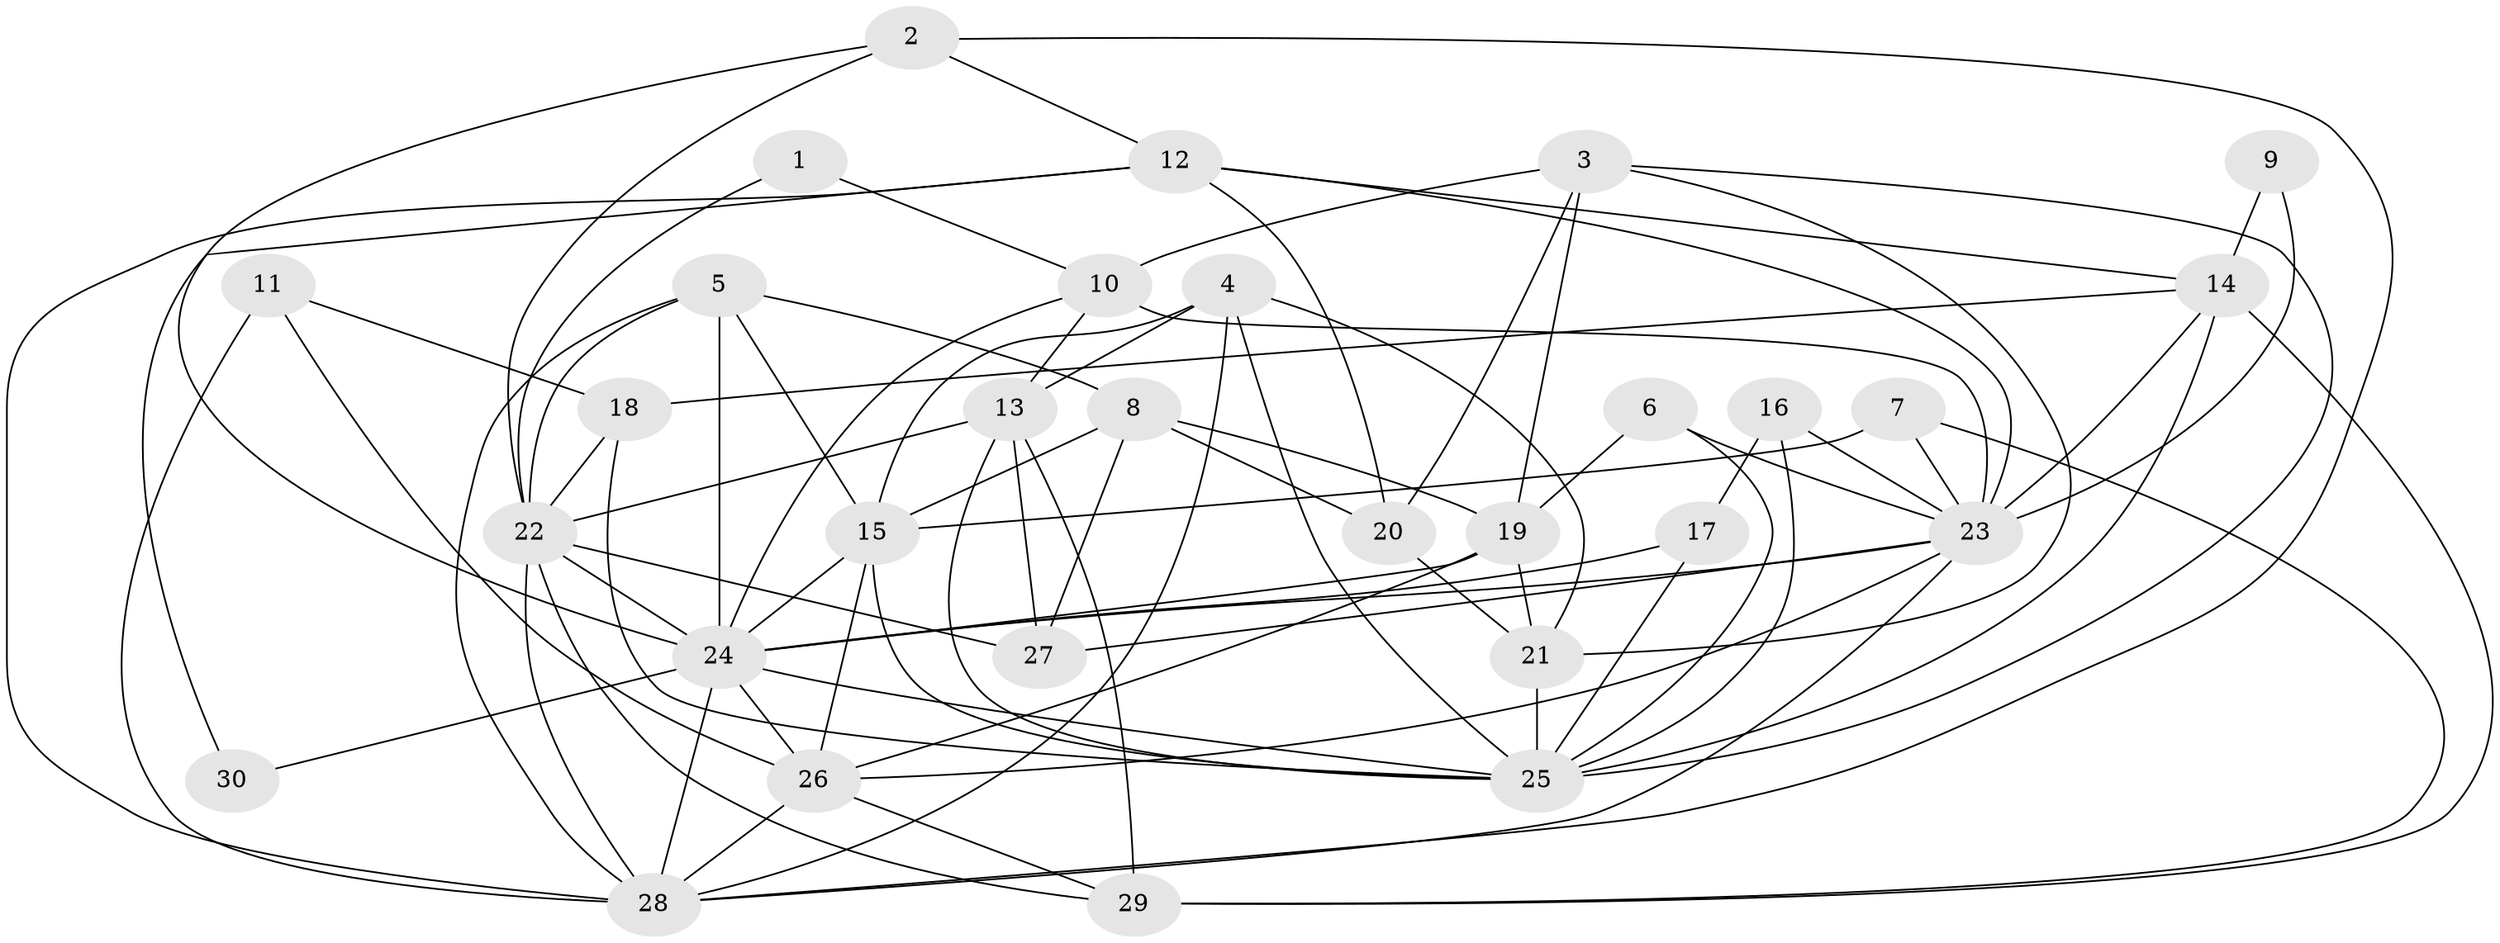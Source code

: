 // original degree distribution, {2: 0.13559322033898305, 5: 0.1864406779661017, 4: 0.2542372881355932, 3: 0.2711864406779661, 6: 0.1016949152542373, 7: 0.05084745762711865}
// Generated by graph-tools (version 1.1) at 2025/26/03/09/25 03:26:17]
// undirected, 30 vertices, 81 edges
graph export_dot {
graph [start="1"]
  node [color=gray90,style=filled];
  1;
  2;
  3;
  4;
  5;
  6;
  7;
  8;
  9;
  10;
  11;
  12;
  13;
  14;
  15;
  16;
  17;
  18;
  19;
  20;
  21;
  22;
  23;
  24;
  25;
  26;
  27;
  28;
  29;
  30;
  1 -- 10 [weight=1.0];
  1 -- 22 [weight=1.0];
  2 -- 12 [weight=1.0];
  2 -- 22 [weight=1.0];
  2 -- 24 [weight=1.0];
  2 -- 28 [weight=1.0];
  3 -- 10 [weight=2.0];
  3 -- 19 [weight=1.0];
  3 -- 20 [weight=1.0];
  3 -- 21 [weight=1.0];
  3 -- 25 [weight=1.0];
  4 -- 13 [weight=1.0];
  4 -- 15 [weight=1.0];
  4 -- 21 [weight=1.0];
  4 -- 25 [weight=1.0];
  4 -- 28 [weight=2.0];
  5 -- 8 [weight=1.0];
  5 -- 15 [weight=1.0];
  5 -- 22 [weight=1.0];
  5 -- 24 [weight=1.0];
  5 -- 28 [weight=1.0];
  6 -- 19 [weight=1.0];
  6 -- 23 [weight=1.0];
  6 -- 25 [weight=1.0];
  7 -- 15 [weight=1.0];
  7 -- 23 [weight=1.0];
  7 -- 29 [weight=1.0];
  8 -- 15 [weight=1.0];
  8 -- 19 [weight=1.0];
  8 -- 20 [weight=1.0];
  8 -- 27 [weight=2.0];
  9 -- 14 [weight=1.0];
  9 -- 23 [weight=1.0];
  10 -- 13 [weight=1.0];
  10 -- 23 [weight=2.0];
  10 -- 24 [weight=1.0];
  11 -- 18 [weight=1.0];
  11 -- 26 [weight=1.0];
  11 -- 28 [weight=1.0];
  12 -- 14 [weight=1.0];
  12 -- 20 [weight=1.0];
  12 -- 23 [weight=1.0];
  12 -- 28 [weight=1.0];
  12 -- 30 [weight=1.0];
  13 -- 22 [weight=1.0];
  13 -- 25 [weight=1.0];
  13 -- 27 [weight=1.0];
  13 -- 29 [weight=1.0];
  14 -- 18 [weight=1.0];
  14 -- 23 [weight=1.0];
  14 -- 25 [weight=1.0];
  14 -- 29 [weight=1.0];
  15 -- 24 [weight=1.0];
  15 -- 25 [weight=1.0];
  15 -- 26 [weight=1.0];
  16 -- 17 [weight=1.0];
  16 -- 23 [weight=1.0];
  16 -- 25 [weight=1.0];
  17 -- 24 [weight=1.0];
  17 -- 25 [weight=1.0];
  18 -- 22 [weight=1.0];
  18 -- 25 [weight=1.0];
  19 -- 21 [weight=1.0];
  19 -- 24 [weight=2.0];
  19 -- 26 [weight=1.0];
  20 -- 21 [weight=1.0];
  21 -- 25 [weight=1.0];
  22 -- 24 [weight=1.0];
  22 -- 27 [weight=1.0];
  22 -- 28 [weight=1.0];
  22 -- 29 [weight=1.0];
  23 -- 24 [weight=1.0];
  23 -- 26 [weight=1.0];
  23 -- 27 [weight=1.0];
  23 -- 28 [weight=1.0];
  24 -- 25 [weight=1.0];
  24 -- 26 [weight=1.0];
  24 -- 28 [weight=1.0];
  24 -- 30 [weight=1.0];
  26 -- 28 [weight=1.0];
  26 -- 29 [weight=1.0];
}
